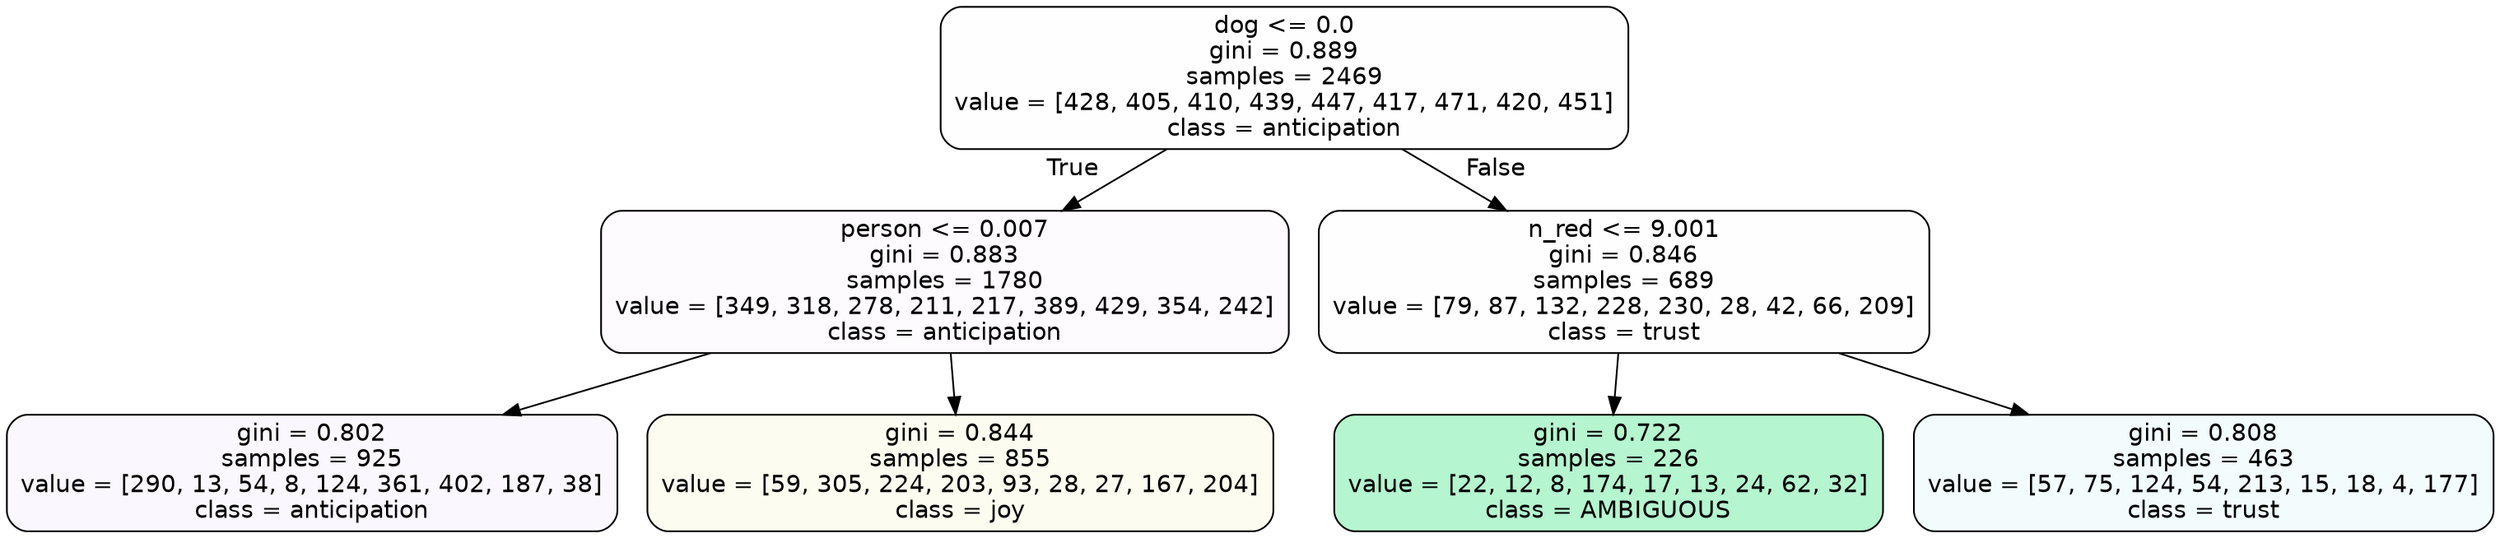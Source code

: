 digraph Tree {
node [shape=box, style="filled, rounded", color="black", fontname=helvetica] ;
edge [fontname=helvetica] ;
0 [label="dog <= 0.0\ngini = 0.889\nsamples = 2469\nvalue = [428, 405, 410, 439, 447, 417, 471, 420, 451]\nclass = anticipation", fillcolor="#8139e501"] ;
1 [label="person <= 0.007\ngini = 0.883\nsamples = 1780\nvalue = [349, 318, 278, 211, 217, 389, 429, 354, 242]\nclass = anticipation", fillcolor="#8139e504"] ;
0 -> 1 [labeldistance=2.5, labelangle=45, headlabel="True"] ;
2 [label="gini = 0.802\nsamples = 925\nvalue = [290, 13, 54, 8, 124, 361, 402, 187, 38]\nclass = anticipation", fillcolor="#8139e509"] ;
1 -> 2 ;
3 [label="gini = 0.844\nsamples = 855\nvalue = [59, 305, 224, 203, 93, 28, 27, 167, 204]\nclass = joy", fillcolor="#d7e53913"] ;
1 -> 3 ;
4 [label="n_red <= 9.001\ngini = 0.846\nsamples = 689\nvalue = [79, 87, 132, 228, 230, 28, 42, 66, 209]\nclass = trust", fillcolor="#39d7e501"] ;
0 -> 4 [labeldistance=2.5, labelangle=-45, headlabel="False"] ;
5 [label="gini = 0.722\nsamples = 226\nvalue = [22, 12, 8, 174, 17, 13, 24, 62, 32]\nclass = AMBIGUOUS", fillcolor="#39e5815f"] ;
4 -> 5 ;
6 [label="gini = 0.808\nsamples = 463\nvalue = [57, 75, 124, 54, 213, 15, 18, 4, 177]\nclass = trust", fillcolor="#39d7e510"] ;
4 -> 6 ;
}